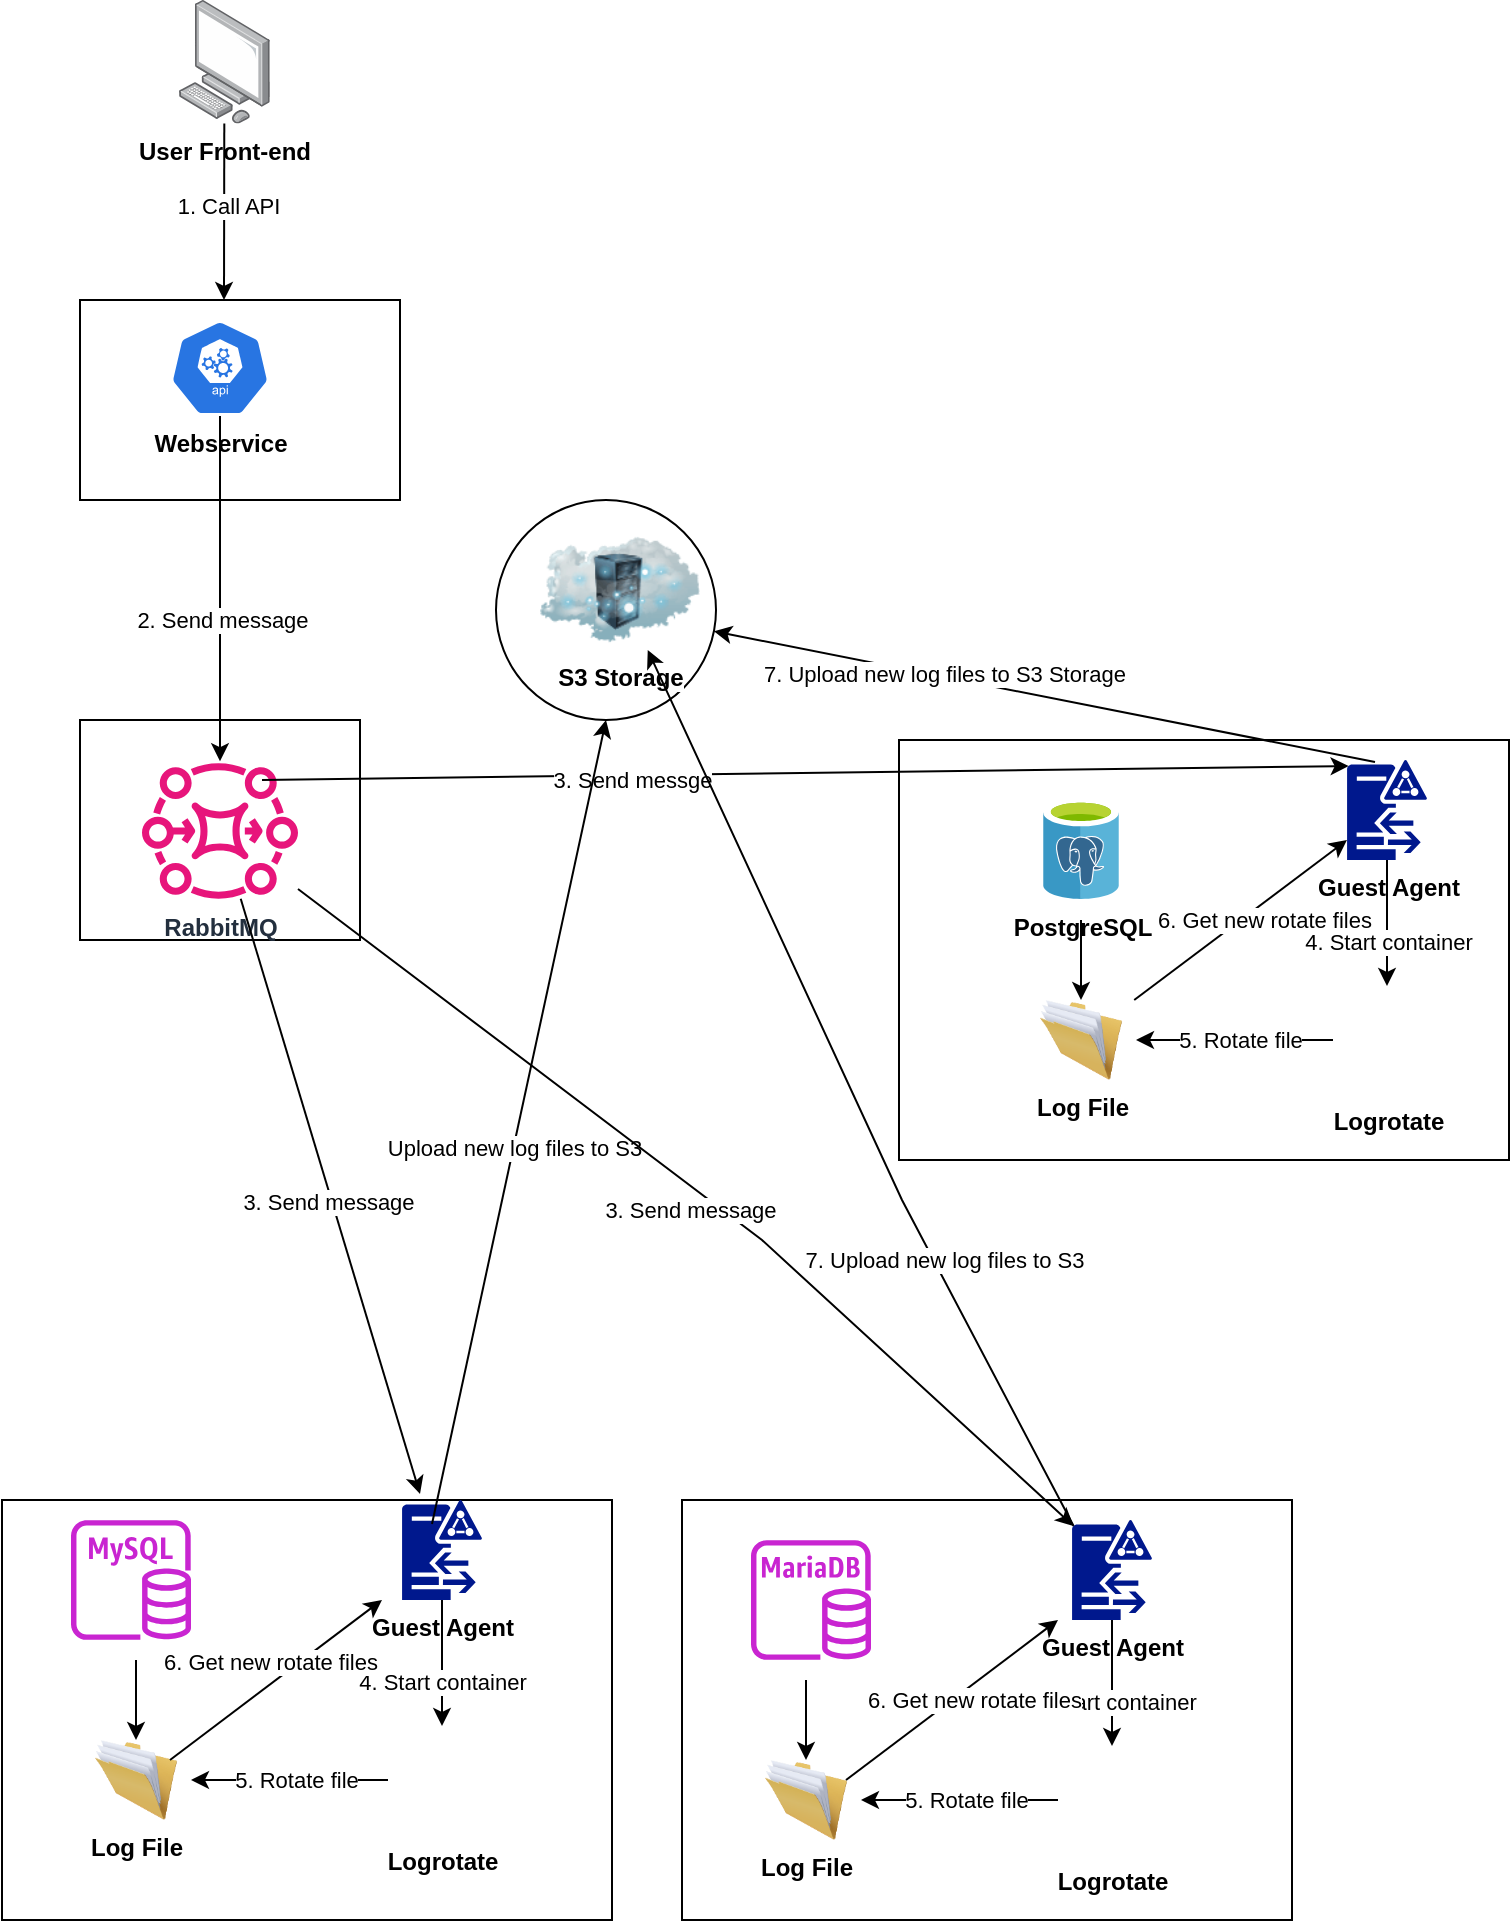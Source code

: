 <mxfile version="22.1.5" type="github">
  <diagram name="Page-1" id="on1YoGWGGCBxw0oyXFnt">
    <mxGraphModel dx="1602" dy="775" grid="1" gridSize="10" guides="1" tooltips="1" connect="1" arrows="1" fold="1" page="1" pageScale="1" pageWidth="850" pageHeight="1100" math="0" shadow="0">
      <root>
        <mxCell id="0" />
        <mxCell id="1" parent="0" />
        <mxCell id="Zx4tTIuuqs4GMSWgKBpW-1" value="" style="ellipse;whiteSpace=wrap;html=1;aspect=fixed;" vertex="1" parent="1">
          <mxGeometry x="337" y="250" width="110" height="110" as="geometry" />
        </mxCell>
        <mxCell id="Zx4tTIuuqs4GMSWgKBpW-2" value="" style="rounded=0;whiteSpace=wrap;html=1;" vertex="1" parent="1">
          <mxGeometry x="129" y="150" width="160" height="100" as="geometry" />
        </mxCell>
        <mxCell id="Zx4tTIuuqs4GMSWgKBpW-3" value="&lt;b&gt;Webservice&lt;/b&gt;" style="sketch=0;html=1;dashed=0;whitespace=wrap;fillColor=#2875E2;strokeColor=#ffffff;points=[[0.005,0.63,0],[0.1,0.2,0],[0.9,0.2,0],[0.5,0,0],[0.995,0.63,0],[0.72,0.99,0],[0.5,1,0],[0.28,0.99,0]];verticalLabelPosition=bottom;align=center;verticalAlign=top;shape=mxgraph.kubernetes.icon;prIcon=api" vertex="1" parent="1">
          <mxGeometry x="174" y="160" width="50" height="48" as="geometry" />
        </mxCell>
        <mxCell id="Zx4tTIuuqs4GMSWgKBpW-4" value="&lt;b&gt;S3 Storage&lt;/b&gt;" style="image;html=1;image=img/lib/clip_art/networking/Cloud_Rack_128x128.png" vertex="1" parent="1">
          <mxGeometry x="359" y="265" width="80" height="60" as="geometry" />
        </mxCell>
        <mxCell id="Zx4tTIuuqs4GMSWgKBpW-5" value="" style="rounded=0;whiteSpace=wrap;html=1;" vertex="1" parent="1">
          <mxGeometry x="129" y="360" width="140" height="110" as="geometry" />
        </mxCell>
        <mxCell id="Zx4tTIuuqs4GMSWgKBpW-6" value="&lt;b&gt;RabbitMQ&lt;/b&gt;" style="sketch=0;outlineConnect=0;fontColor=#232F3E;gradientColor=none;fillColor=#E7157B;strokeColor=none;dashed=0;verticalLabelPosition=bottom;verticalAlign=top;align=center;html=1;fontSize=12;fontStyle=0;aspect=fixed;pointerEvents=1;shape=mxgraph.aws4.mq_broker;" vertex="1" parent="1">
          <mxGeometry x="160" y="380.5" width="78" height="69" as="geometry" />
        </mxCell>
        <mxCell id="Zx4tTIuuqs4GMSWgKBpW-7" value="" style="rounded=0;whiteSpace=wrap;html=1;" vertex="1" parent="1">
          <mxGeometry x="538.5" y="370" width="305" height="210" as="geometry" />
        </mxCell>
        <mxCell id="Zx4tTIuuqs4GMSWgKBpW-8" value="&lt;b&gt;PostgreSQL&lt;/b&gt;" style="image;sketch=0;aspect=fixed;html=1;points=[];align=center;fontSize=12;image=img/lib/mscae/Azure_Database_for_PostgreSQL_servers.svg;" vertex="1" parent="1">
          <mxGeometry x="610.5" y="399.5" width="38" height="50" as="geometry" />
        </mxCell>
        <mxCell id="Zx4tTIuuqs4GMSWgKBpW-9" value="&lt;b&gt;Guest Agent&lt;/b&gt;" style="sketch=0;aspect=fixed;pointerEvents=1;shadow=0;dashed=0;html=1;strokeColor=none;labelPosition=center;verticalLabelPosition=bottom;verticalAlign=top;align=center;fillColor=#00188D;shape=mxgraph.mscae.enterprise.d" vertex="1" parent="1">
          <mxGeometry x="762.5" y="380" width="40" height="50" as="geometry" />
        </mxCell>
        <mxCell id="Zx4tTIuuqs4GMSWgKBpW-10" value="&lt;b&gt;Log File&lt;/b&gt;" style="image;html=1;image=img/lib/clip_art/general/Full_Folder_128x128.png" vertex="1" parent="1">
          <mxGeometry x="602" y="500" width="55" height="40" as="geometry" />
        </mxCell>
        <mxCell id="Zx4tTIuuqs4GMSWgKBpW-11" value="&lt;b&gt;Logrotate&lt;/b&gt;" style="shape=image;html=1;verticalAlign=top;verticalLabelPosition=bottom;labelBackgroundColor=#ffffff;imageAspect=0;aspect=fixed;image=https://cdn1.iconfinder.com/data/icons/unicons-line-vol-3/24/docker-128.png" vertex="1" parent="1">
          <mxGeometry x="755.5" y="493" width="54" height="54" as="geometry" />
        </mxCell>
        <mxCell id="Zx4tTIuuqs4GMSWgKBpW-12" value="" style="endArrow=classic;html=1;rounded=0;entryX=0.5;entryY=0;entryDx=0;entryDy=0;" edge="1" parent="1" target="Zx4tTIuuqs4GMSWgKBpW-10">
          <mxGeometry width="50" height="50" relative="1" as="geometry">
            <mxPoint x="629.5" y="460" as="sourcePoint" />
            <mxPoint x="478.5" y="360" as="targetPoint" />
          </mxGeometry>
        </mxCell>
        <mxCell id="Zx4tTIuuqs4GMSWgKBpW-13" value="" style="endArrow=classic;html=1;rounded=0;" edge="1" parent="1" source="Zx4tTIuuqs4GMSWgKBpW-11" target="Zx4tTIuuqs4GMSWgKBpW-10">
          <mxGeometry width="50" height="50" relative="1" as="geometry">
            <mxPoint x="428.5" y="410" as="sourcePoint" />
            <mxPoint x="478.5" y="360" as="targetPoint" />
          </mxGeometry>
        </mxCell>
        <mxCell id="Zx4tTIuuqs4GMSWgKBpW-14" value="5. Rotate file" style="edgeLabel;html=1;align=center;verticalAlign=middle;resizable=0;points=[];" vertex="1" connectable="0" parent="Zx4tTIuuqs4GMSWgKBpW-13">
          <mxGeometry x="-0.317" relative="1" as="geometry">
            <mxPoint x="-13" as="offset" />
          </mxGeometry>
        </mxCell>
        <mxCell id="Zx4tTIuuqs4GMSWgKBpW-15" value="" style="endArrow=classic;html=1;rounded=0;" edge="1" parent="1" source="Zx4tTIuuqs4GMSWgKBpW-9" target="Zx4tTIuuqs4GMSWgKBpW-11">
          <mxGeometry width="50" height="50" relative="1" as="geometry">
            <mxPoint x="428.5" y="410" as="sourcePoint" />
            <mxPoint x="478.5" y="360" as="targetPoint" />
          </mxGeometry>
        </mxCell>
        <mxCell id="Zx4tTIuuqs4GMSWgKBpW-16" value="4. Start container" style="edgeLabel;html=1;align=center;verticalAlign=middle;resizable=0;points=[];" vertex="1" connectable="0" parent="Zx4tTIuuqs4GMSWgKBpW-15">
          <mxGeometry x="0.016" y="1" relative="1" as="geometry">
            <mxPoint x="-1" y="9" as="offset" />
          </mxGeometry>
        </mxCell>
        <mxCell id="Zx4tTIuuqs4GMSWgKBpW-19" value="" style="endArrow=classic;html=1;rounded=0;" edge="1" parent="1" source="Zx4tTIuuqs4GMSWgKBpW-3" target="Zx4tTIuuqs4GMSWgKBpW-6">
          <mxGeometry width="50" height="50" relative="1" as="geometry">
            <mxPoint x="400" y="420" as="sourcePoint" />
            <mxPoint x="450" y="370" as="targetPoint" />
          </mxGeometry>
        </mxCell>
        <mxCell id="Zx4tTIuuqs4GMSWgKBpW-20" value="2. Send message" style="edgeLabel;html=1;align=center;verticalAlign=middle;resizable=0;points=[];" vertex="1" connectable="0" parent="Zx4tTIuuqs4GMSWgKBpW-19">
          <mxGeometry x="0.179" y="1" relative="1" as="geometry">
            <mxPoint as="offset" />
          </mxGeometry>
        </mxCell>
        <mxCell id="Zx4tTIuuqs4GMSWgKBpW-21" value="&lt;b&gt;User Front-end&lt;/b&gt;" style="image;points=[];aspect=fixed;html=1;align=center;shadow=0;dashed=0;image=img/lib/allied_telesis/computer_and_terminals/Personal_Computer.svg;" vertex="1" parent="1">
          <mxGeometry x="178.4" width="45.6" height="61.8" as="geometry" />
        </mxCell>
        <mxCell id="Zx4tTIuuqs4GMSWgKBpW-22" value="" style="endArrow=classic;html=1;rounded=0;" edge="1" parent="1" source="Zx4tTIuuqs4GMSWgKBpW-21">
          <mxGeometry width="50" height="50" relative="1" as="geometry">
            <mxPoint x="400" y="420" as="sourcePoint" />
            <mxPoint x="201" y="150" as="targetPoint" />
          </mxGeometry>
        </mxCell>
        <mxCell id="Zx4tTIuuqs4GMSWgKBpW-23" value="1. Call API" style="edgeLabel;html=1;align=center;verticalAlign=middle;resizable=0;points=[];" vertex="1" connectable="0" parent="Zx4tTIuuqs4GMSWgKBpW-22">
          <mxGeometry x="-0.066" y="2" relative="1" as="geometry">
            <mxPoint as="offset" />
          </mxGeometry>
        </mxCell>
        <mxCell id="Zx4tTIuuqs4GMSWgKBpW-26" value="" style="endArrow=classic;html=1;rounded=0;exitX=0.35;exitY=0.02;exitDx=0;exitDy=0;exitPerimeter=0;" edge="1" parent="1" source="Zx4tTIuuqs4GMSWgKBpW-9" target="Zx4tTIuuqs4GMSWgKBpW-1">
          <mxGeometry width="50" height="50" relative="1" as="geometry">
            <mxPoint x="748" y="380" as="sourcePoint" />
            <mxPoint x="748" y="220" as="targetPoint" />
          </mxGeometry>
        </mxCell>
        <mxCell id="Zx4tTIuuqs4GMSWgKBpW-27" value="7. Upload new log files to S3 Storage" style="edgeLabel;html=1;align=center;verticalAlign=middle;resizable=0;points=[];" vertex="1" connectable="0" parent="Zx4tTIuuqs4GMSWgKBpW-26">
          <mxGeometry x="0.31" y="-2" relative="1" as="geometry">
            <mxPoint as="offset" />
          </mxGeometry>
        </mxCell>
        <mxCell id="Zx4tTIuuqs4GMSWgKBpW-66" value="" style="rounded=0;whiteSpace=wrap;html=1;" vertex="1" parent="1">
          <mxGeometry x="430" y="750" width="305" height="210" as="geometry" />
        </mxCell>
        <mxCell id="Zx4tTIuuqs4GMSWgKBpW-67" value="&lt;b&gt;Guest Agent&lt;/b&gt;" style="sketch=0;aspect=fixed;pointerEvents=1;shadow=0;dashed=0;html=1;strokeColor=none;labelPosition=center;verticalLabelPosition=bottom;verticalAlign=top;align=center;fillColor=#00188D;shape=mxgraph.mscae.enterprise.d" vertex="1" parent="1">
          <mxGeometry x="625" y="760" width="40" height="50" as="geometry" />
        </mxCell>
        <mxCell id="Zx4tTIuuqs4GMSWgKBpW-68" value="&lt;b&gt;Log File&lt;/b&gt;" style="image;html=1;image=img/lib/clip_art/general/Full_Folder_128x128.png" vertex="1" parent="1">
          <mxGeometry x="464.5" y="880" width="55" height="40" as="geometry" />
        </mxCell>
        <mxCell id="Zx4tTIuuqs4GMSWgKBpW-69" value="&lt;b&gt;Logrotate&lt;/b&gt;" style="shape=image;html=1;verticalAlign=top;verticalLabelPosition=bottom;labelBackgroundColor=#ffffff;imageAspect=0;aspect=fixed;image=https://cdn1.iconfinder.com/data/icons/unicons-line-vol-3/24/docker-128.png" vertex="1" parent="1">
          <mxGeometry x="618" y="873" width="54" height="54" as="geometry" />
        </mxCell>
        <mxCell id="Zx4tTIuuqs4GMSWgKBpW-70" value="" style="endArrow=classic;html=1;rounded=0;entryX=0.5;entryY=0;entryDx=0;entryDy=0;" edge="1" parent="1" target="Zx4tTIuuqs4GMSWgKBpW-68">
          <mxGeometry width="50" height="50" relative="1" as="geometry">
            <mxPoint x="492" y="840" as="sourcePoint" />
            <mxPoint x="341" y="740" as="targetPoint" />
          </mxGeometry>
        </mxCell>
        <mxCell id="Zx4tTIuuqs4GMSWgKBpW-71" value="" style="endArrow=classic;html=1;rounded=0;" edge="1" parent="1" source="Zx4tTIuuqs4GMSWgKBpW-69" target="Zx4tTIuuqs4GMSWgKBpW-68">
          <mxGeometry width="50" height="50" relative="1" as="geometry">
            <mxPoint x="291" y="790" as="sourcePoint" />
            <mxPoint x="341" y="740" as="targetPoint" />
          </mxGeometry>
        </mxCell>
        <mxCell id="Zx4tTIuuqs4GMSWgKBpW-72" value="5. Rotate file" style="edgeLabel;html=1;align=center;verticalAlign=middle;resizable=0;points=[];" vertex="1" connectable="0" parent="Zx4tTIuuqs4GMSWgKBpW-71">
          <mxGeometry x="-0.317" relative="1" as="geometry">
            <mxPoint x="-13" as="offset" />
          </mxGeometry>
        </mxCell>
        <mxCell id="Zx4tTIuuqs4GMSWgKBpW-73" value="" style="endArrow=classic;html=1;rounded=0;" edge="1" parent="1" source="Zx4tTIuuqs4GMSWgKBpW-67" target="Zx4tTIuuqs4GMSWgKBpW-69">
          <mxGeometry width="50" height="50" relative="1" as="geometry">
            <mxPoint x="291" y="790" as="sourcePoint" />
            <mxPoint x="341" y="740" as="targetPoint" />
          </mxGeometry>
        </mxCell>
        <mxCell id="Zx4tTIuuqs4GMSWgKBpW-74" value="4. Start container" style="edgeLabel;html=1;align=center;verticalAlign=middle;resizable=0;points=[];" vertex="1" connectable="0" parent="Zx4tTIuuqs4GMSWgKBpW-73">
          <mxGeometry x="0.016" y="1" relative="1" as="geometry">
            <mxPoint x="-1" y="9" as="offset" />
          </mxGeometry>
        </mxCell>
        <mxCell id="Zx4tTIuuqs4GMSWgKBpW-78" value="" style="sketch=0;outlineConnect=0;fontColor=#232F3E;gradientColor=none;fillColor=#C925D1;strokeColor=none;dashed=0;verticalLabelPosition=bottom;verticalAlign=top;align=center;html=1;fontSize=12;fontStyle=0;aspect=fixed;pointerEvents=1;shape=mxgraph.aws4.rds_mariadb_instance;" vertex="1" parent="1">
          <mxGeometry x="464.5" y="770" width="60" height="60" as="geometry" />
        </mxCell>
        <mxCell id="Zx4tTIuuqs4GMSWgKBpW-79" value="" style="rounded=0;whiteSpace=wrap;html=1;" vertex="1" parent="1">
          <mxGeometry x="90" y="750" width="305" height="210" as="geometry" />
        </mxCell>
        <mxCell id="Zx4tTIuuqs4GMSWgKBpW-80" value="&lt;b&gt;Guest Agent&lt;/b&gt;" style="sketch=0;aspect=fixed;pointerEvents=1;shadow=0;dashed=0;html=1;strokeColor=none;labelPosition=center;verticalLabelPosition=bottom;verticalAlign=top;align=center;fillColor=#00188D;shape=mxgraph.mscae.enterprise.d" vertex="1" parent="1">
          <mxGeometry x="290" y="750" width="40" height="50" as="geometry" />
        </mxCell>
        <mxCell id="Zx4tTIuuqs4GMSWgKBpW-81" value="&lt;b&gt;Log File&lt;/b&gt;" style="image;html=1;image=img/lib/clip_art/general/Full_Folder_128x128.png" vertex="1" parent="1">
          <mxGeometry x="129.5" y="870" width="55" height="40" as="geometry" />
        </mxCell>
        <mxCell id="Zx4tTIuuqs4GMSWgKBpW-82" value="&lt;b&gt;Logrotate&lt;/b&gt;" style="shape=image;html=1;verticalAlign=top;verticalLabelPosition=bottom;labelBackgroundColor=#ffffff;imageAspect=0;aspect=fixed;image=https://cdn1.iconfinder.com/data/icons/unicons-line-vol-3/24/docker-128.png" vertex="1" parent="1">
          <mxGeometry x="283" y="863" width="54" height="54" as="geometry" />
        </mxCell>
        <mxCell id="Zx4tTIuuqs4GMSWgKBpW-83" value="" style="endArrow=classic;html=1;rounded=0;entryX=0.5;entryY=0;entryDx=0;entryDy=0;" edge="1" parent="1" target="Zx4tTIuuqs4GMSWgKBpW-81">
          <mxGeometry width="50" height="50" relative="1" as="geometry">
            <mxPoint x="157" y="830" as="sourcePoint" />
            <mxPoint x="6" y="730" as="targetPoint" />
          </mxGeometry>
        </mxCell>
        <mxCell id="Zx4tTIuuqs4GMSWgKBpW-84" value="" style="endArrow=classic;html=1;rounded=0;" edge="1" parent="1" source="Zx4tTIuuqs4GMSWgKBpW-82" target="Zx4tTIuuqs4GMSWgKBpW-81">
          <mxGeometry width="50" height="50" relative="1" as="geometry">
            <mxPoint x="-44" y="780" as="sourcePoint" />
            <mxPoint x="6" y="730" as="targetPoint" />
          </mxGeometry>
        </mxCell>
        <mxCell id="Zx4tTIuuqs4GMSWgKBpW-85" value="5. Rotate file" style="edgeLabel;html=1;align=center;verticalAlign=middle;resizable=0;points=[];" vertex="1" connectable="0" parent="Zx4tTIuuqs4GMSWgKBpW-84">
          <mxGeometry x="-0.317" relative="1" as="geometry">
            <mxPoint x="-13" as="offset" />
          </mxGeometry>
        </mxCell>
        <mxCell id="Zx4tTIuuqs4GMSWgKBpW-86" value="" style="endArrow=classic;html=1;rounded=0;" edge="1" parent="1" source="Zx4tTIuuqs4GMSWgKBpW-80" target="Zx4tTIuuqs4GMSWgKBpW-82">
          <mxGeometry width="50" height="50" relative="1" as="geometry">
            <mxPoint x="-44" y="780" as="sourcePoint" />
            <mxPoint x="6" y="730" as="targetPoint" />
          </mxGeometry>
        </mxCell>
        <mxCell id="Zx4tTIuuqs4GMSWgKBpW-87" value="4. Start container" style="edgeLabel;html=1;align=center;verticalAlign=middle;resizable=0;points=[];" vertex="1" connectable="0" parent="Zx4tTIuuqs4GMSWgKBpW-86">
          <mxGeometry x="0.016" y="1" relative="1" as="geometry">
            <mxPoint x="-1" y="9" as="offset" />
          </mxGeometry>
        </mxCell>
        <mxCell id="Zx4tTIuuqs4GMSWgKBpW-90" value="" style="sketch=0;outlineConnect=0;fontColor=#232F3E;gradientColor=none;fillColor=#C925D1;strokeColor=none;dashed=0;verticalLabelPosition=bottom;verticalAlign=top;align=center;html=1;fontSize=12;fontStyle=0;aspect=fixed;pointerEvents=1;shape=mxgraph.aws4.rds_mysql_instance;" vertex="1" parent="1">
          <mxGeometry x="124.5" y="760" width="60" height="60" as="geometry" />
        </mxCell>
        <mxCell id="Zx4tTIuuqs4GMSWgKBpW-91" value="" style="endArrow=classic;html=1;rounded=0;entryX=0.02;entryY=0.06;entryDx=0;entryDy=0;entryPerimeter=0;" edge="1" parent="1" target="Zx4tTIuuqs4GMSWgKBpW-9">
          <mxGeometry width="50" height="50" relative="1" as="geometry">
            <mxPoint x="220" y="390" as="sourcePoint" />
            <mxPoint x="722.8" y="376.81" as="targetPoint" />
          </mxGeometry>
        </mxCell>
        <mxCell id="Zx4tTIuuqs4GMSWgKBpW-92" value="3. Send messge" style="edgeLabel;html=1;align=center;verticalAlign=middle;resizable=0;points=[];" vertex="1" connectable="0" parent="Zx4tTIuuqs4GMSWgKBpW-91">
          <mxGeometry x="-0.319" y="-2" relative="1" as="geometry">
            <mxPoint as="offset" />
          </mxGeometry>
        </mxCell>
        <mxCell id="Zx4tTIuuqs4GMSWgKBpW-93" value="" style="endArrow=classic;html=1;rounded=0;" edge="1" parent="1" source="Zx4tTIuuqs4GMSWgKBpW-10" target="Zx4tTIuuqs4GMSWgKBpW-9">
          <mxGeometry width="50" height="50" relative="1" as="geometry">
            <mxPoint x="428.5" y="650" as="sourcePoint" />
            <mxPoint x="478.5" y="600" as="targetPoint" />
          </mxGeometry>
        </mxCell>
        <mxCell id="Zx4tTIuuqs4GMSWgKBpW-94" value="6. Get new rotate files" style="edgeLabel;html=1;align=center;verticalAlign=middle;resizable=0;points=[];" vertex="1" connectable="0" parent="Zx4tTIuuqs4GMSWgKBpW-93">
          <mxGeometry x="-0.355" y="2" relative="1" as="geometry">
            <mxPoint x="31" y="-13" as="offset" />
          </mxGeometry>
        </mxCell>
        <mxCell id="Zx4tTIuuqs4GMSWgKBpW-95" value="" style="endArrow=classic;html=1;rounded=0;" edge="1" parent="1">
          <mxGeometry width="50" height="50" relative="1" as="geometry">
            <mxPoint x="174" y="880" as="sourcePoint" />
            <mxPoint x="280" y="800" as="targetPoint" />
          </mxGeometry>
        </mxCell>
        <mxCell id="Zx4tTIuuqs4GMSWgKBpW-96" value="6. Get new rotate files" style="edgeLabel;html=1;align=center;verticalAlign=middle;resizable=0;points=[];" vertex="1" connectable="0" parent="Zx4tTIuuqs4GMSWgKBpW-95">
          <mxGeometry x="-0.355" y="2" relative="1" as="geometry">
            <mxPoint x="17" y="-22" as="offset" />
          </mxGeometry>
        </mxCell>
        <mxCell id="Zx4tTIuuqs4GMSWgKBpW-97" value="" style="endArrow=classic;html=1;rounded=0;" edge="1" parent="1">
          <mxGeometry width="50" height="50" relative="1" as="geometry">
            <mxPoint x="512" y="890" as="sourcePoint" />
            <mxPoint x="618" y="810" as="targetPoint" />
          </mxGeometry>
        </mxCell>
        <mxCell id="Zx4tTIuuqs4GMSWgKBpW-98" value="6. Get new rotate files" style="edgeLabel;html=1;align=center;verticalAlign=middle;resizable=0;points=[];" vertex="1" connectable="0" parent="Zx4tTIuuqs4GMSWgKBpW-97">
          <mxGeometry x="-0.355" y="2" relative="1" as="geometry">
            <mxPoint x="31" y="-13" as="offset" />
          </mxGeometry>
        </mxCell>
        <mxCell id="Zx4tTIuuqs4GMSWgKBpW-99" value="" style="endArrow=classic;html=1;rounded=0;entryX=0.225;entryY=-0.06;entryDx=0;entryDy=0;entryPerimeter=0;" edge="1" parent="1" source="Zx4tTIuuqs4GMSWgKBpW-6" target="Zx4tTIuuqs4GMSWgKBpW-80">
          <mxGeometry width="50" height="50" relative="1" as="geometry">
            <mxPoint x="400" y="660" as="sourcePoint" />
            <mxPoint x="450" y="610" as="targetPoint" />
          </mxGeometry>
        </mxCell>
        <mxCell id="Zx4tTIuuqs4GMSWgKBpW-100" value="3. Send message" style="edgeLabel;html=1;align=center;verticalAlign=middle;resizable=0;points=[];" vertex="1" connectable="0" parent="Zx4tTIuuqs4GMSWgKBpW-99">
          <mxGeometry x="0.015" y="-2" relative="1" as="geometry">
            <mxPoint as="offset" />
          </mxGeometry>
        </mxCell>
        <mxCell id="Zx4tTIuuqs4GMSWgKBpW-101" value="" style="endArrow=classic;html=1;rounded=0;entryX=0.5;entryY=1;entryDx=0;entryDy=0;exitX=0.375;exitY=0.24;exitDx=0;exitDy=0;exitPerimeter=0;" edge="1" parent="1" source="Zx4tTIuuqs4GMSWgKBpW-80" target="Zx4tTIuuqs4GMSWgKBpW-1">
          <mxGeometry width="50" height="50" relative="1" as="geometry">
            <mxPoint x="400" y="660" as="sourcePoint" />
            <mxPoint x="450" y="610" as="targetPoint" />
          </mxGeometry>
        </mxCell>
        <mxCell id="Zx4tTIuuqs4GMSWgKBpW-102" value="Upload new log files to S3" style="edgeLabel;html=1;align=center;verticalAlign=middle;resizable=0;points=[];" vertex="1" connectable="0" parent="Zx4tTIuuqs4GMSWgKBpW-101">
          <mxGeometry x="-0.064" relative="1" as="geometry">
            <mxPoint as="offset" />
          </mxGeometry>
        </mxCell>
        <mxCell id="Zx4tTIuuqs4GMSWgKBpW-103" value="" style="endArrow=classic;html=1;rounded=0;entryX=0.02;entryY=0.06;entryDx=0;entryDy=0;entryPerimeter=0;" edge="1" parent="1" source="Zx4tTIuuqs4GMSWgKBpW-6" target="Zx4tTIuuqs4GMSWgKBpW-67">
          <mxGeometry width="50" height="50" relative="1" as="geometry">
            <mxPoint x="400" y="660" as="sourcePoint" />
            <mxPoint x="450" y="610" as="targetPoint" />
            <Array as="points">
              <mxPoint x="470" y="620" />
            </Array>
          </mxGeometry>
        </mxCell>
        <mxCell id="Zx4tTIuuqs4GMSWgKBpW-104" value="3. Send message" style="edgeLabel;html=1;align=center;verticalAlign=middle;resizable=0;points=[];" vertex="1" connectable="0" parent="Zx4tTIuuqs4GMSWgKBpW-103">
          <mxGeometry x="0.137" y="2" relative="1" as="geometry">
            <mxPoint x="-33" y="-10" as="offset" />
          </mxGeometry>
        </mxCell>
        <mxCell id="Zx4tTIuuqs4GMSWgKBpW-105" value="" style="endArrow=classic;html=1;rounded=0;exitX=0.02;exitY=0.06;exitDx=0;exitDy=0;exitPerimeter=0;" edge="1" parent="1" source="Zx4tTIuuqs4GMSWgKBpW-67" target="Zx4tTIuuqs4GMSWgKBpW-4">
          <mxGeometry width="50" height="50" relative="1" as="geometry">
            <mxPoint x="400" y="660" as="sourcePoint" />
            <mxPoint x="450" y="610" as="targetPoint" />
            <Array as="points">
              <mxPoint x="540" y="600" />
            </Array>
          </mxGeometry>
        </mxCell>
        <mxCell id="Zx4tTIuuqs4GMSWgKBpW-106" value="7. Upload new log files to S3" style="edgeLabel;html=1;align=center;verticalAlign=middle;resizable=0;points=[];" vertex="1" connectable="0" parent="Zx4tTIuuqs4GMSWgKBpW-105">
          <mxGeometry x="-0.273" y="1" relative="1" as="geometry">
            <mxPoint x="18" y="23" as="offset" />
          </mxGeometry>
        </mxCell>
      </root>
    </mxGraphModel>
  </diagram>
</mxfile>
